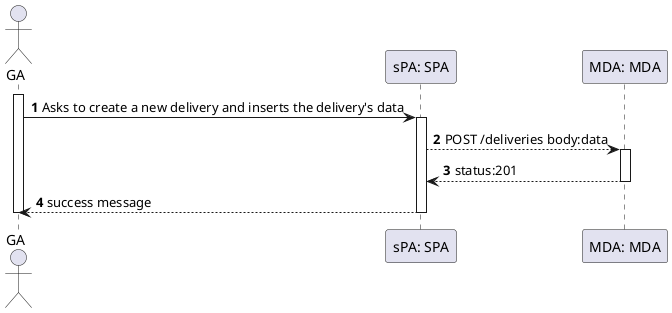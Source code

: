 @startuml
'https://plantuml.com/sequence-diagram

autonumber
actor GA
participant "sPA: SPA" as sPA
participant "MDA: MDA" as MDA 


activate GA
GA ->sPA : Asks to create a new delivery and inserts the delivery's data
activate sPA

sPA --> MDA : POST /deliveries body:data
activate MDA

MDA --> sPA :  status:201

deactivate MDA

sPA --> GA : success message

deactivate sPA

deactivate GA


@enduml